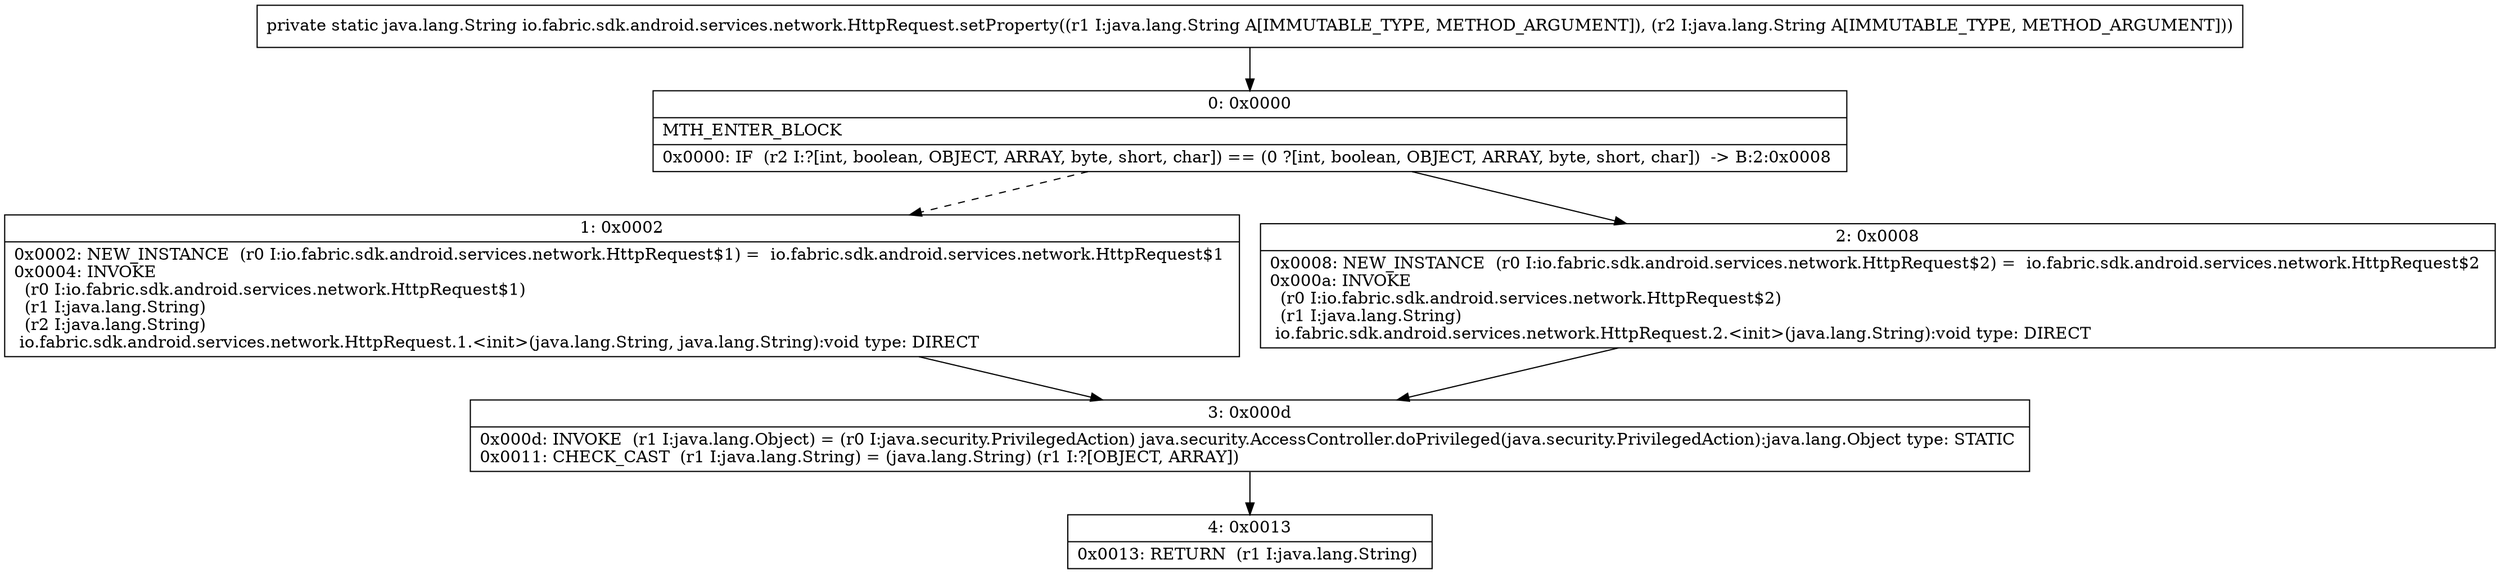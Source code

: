 digraph "CFG forio.fabric.sdk.android.services.network.HttpRequest.setProperty(Ljava\/lang\/String;Ljava\/lang\/String;)Ljava\/lang\/String;" {
Node_0 [shape=record,label="{0\:\ 0x0000|MTH_ENTER_BLOCK\l|0x0000: IF  (r2 I:?[int, boolean, OBJECT, ARRAY, byte, short, char]) == (0 ?[int, boolean, OBJECT, ARRAY, byte, short, char])  \-\> B:2:0x0008 \l}"];
Node_1 [shape=record,label="{1\:\ 0x0002|0x0002: NEW_INSTANCE  (r0 I:io.fabric.sdk.android.services.network.HttpRequest$1) =  io.fabric.sdk.android.services.network.HttpRequest$1 \l0x0004: INVOKE  \l  (r0 I:io.fabric.sdk.android.services.network.HttpRequest$1)\l  (r1 I:java.lang.String)\l  (r2 I:java.lang.String)\l io.fabric.sdk.android.services.network.HttpRequest.1.\<init\>(java.lang.String, java.lang.String):void type: DIRECT \l}"];
Node_2 [shape=record,label="{2\:\ 0x0008|0x0008: NEW_INSTANCE  (r0 I:io.fabric.sdk.android.services.network.HttpRequest$2) =  io.fabric.sdk.android.services.network.HttpRequest$2 \l0x000a: INVOKE  \l  (r0 I:io.fabric.sdk.android.services.network.HttpRequest$2)\l  (r1 I:java.lang.String)\l io.fabric.sdk.android.services.network.HttpRequest.2.\<init\>(java.lang.String):void type: DIRECT \l}"];
Node_3 [shape=record,label="{3\:\ 0x000d|0x000d: INVOKE  (r1 I:java.lang.Object) = (r0 I:java.security.PrivilegedAction) java.security.AccessController.doPrivileged(java.security.PrivilegedAction):java.lang.Object type: STATIC \l0x0011: CHECK_CAST  (r1 I:java.lang.String) = (java.lang.String) (r1 I:?[OBJECT, ARRAY]) \l}"];
Node_4 [shape=record,label="{4\:\ 0x0013|0x0013: RETURN  (r1 I:java.lang.String) \l}"];
MethodNode[shape=record,label="{private static java.lang.String io.fabric.sdk.android.services.network.HttpRequest.setProperty((r1 I:java.lang.String A[IMMUTABLE_TYPE, METHOD_ARGUMENT]), (r2 I:java.lang.String A[IMMUTABLE_TYPE, METHOD_ARGUMENT])) }"];
MethodNode -> Node_0;
Node_0 -> Node_1[style=dashed];
Node_0 -> Node_2;
Node_1 -> Node_3;
Node_2 -> Node_3;
Node_3 -> Node_4;
}

